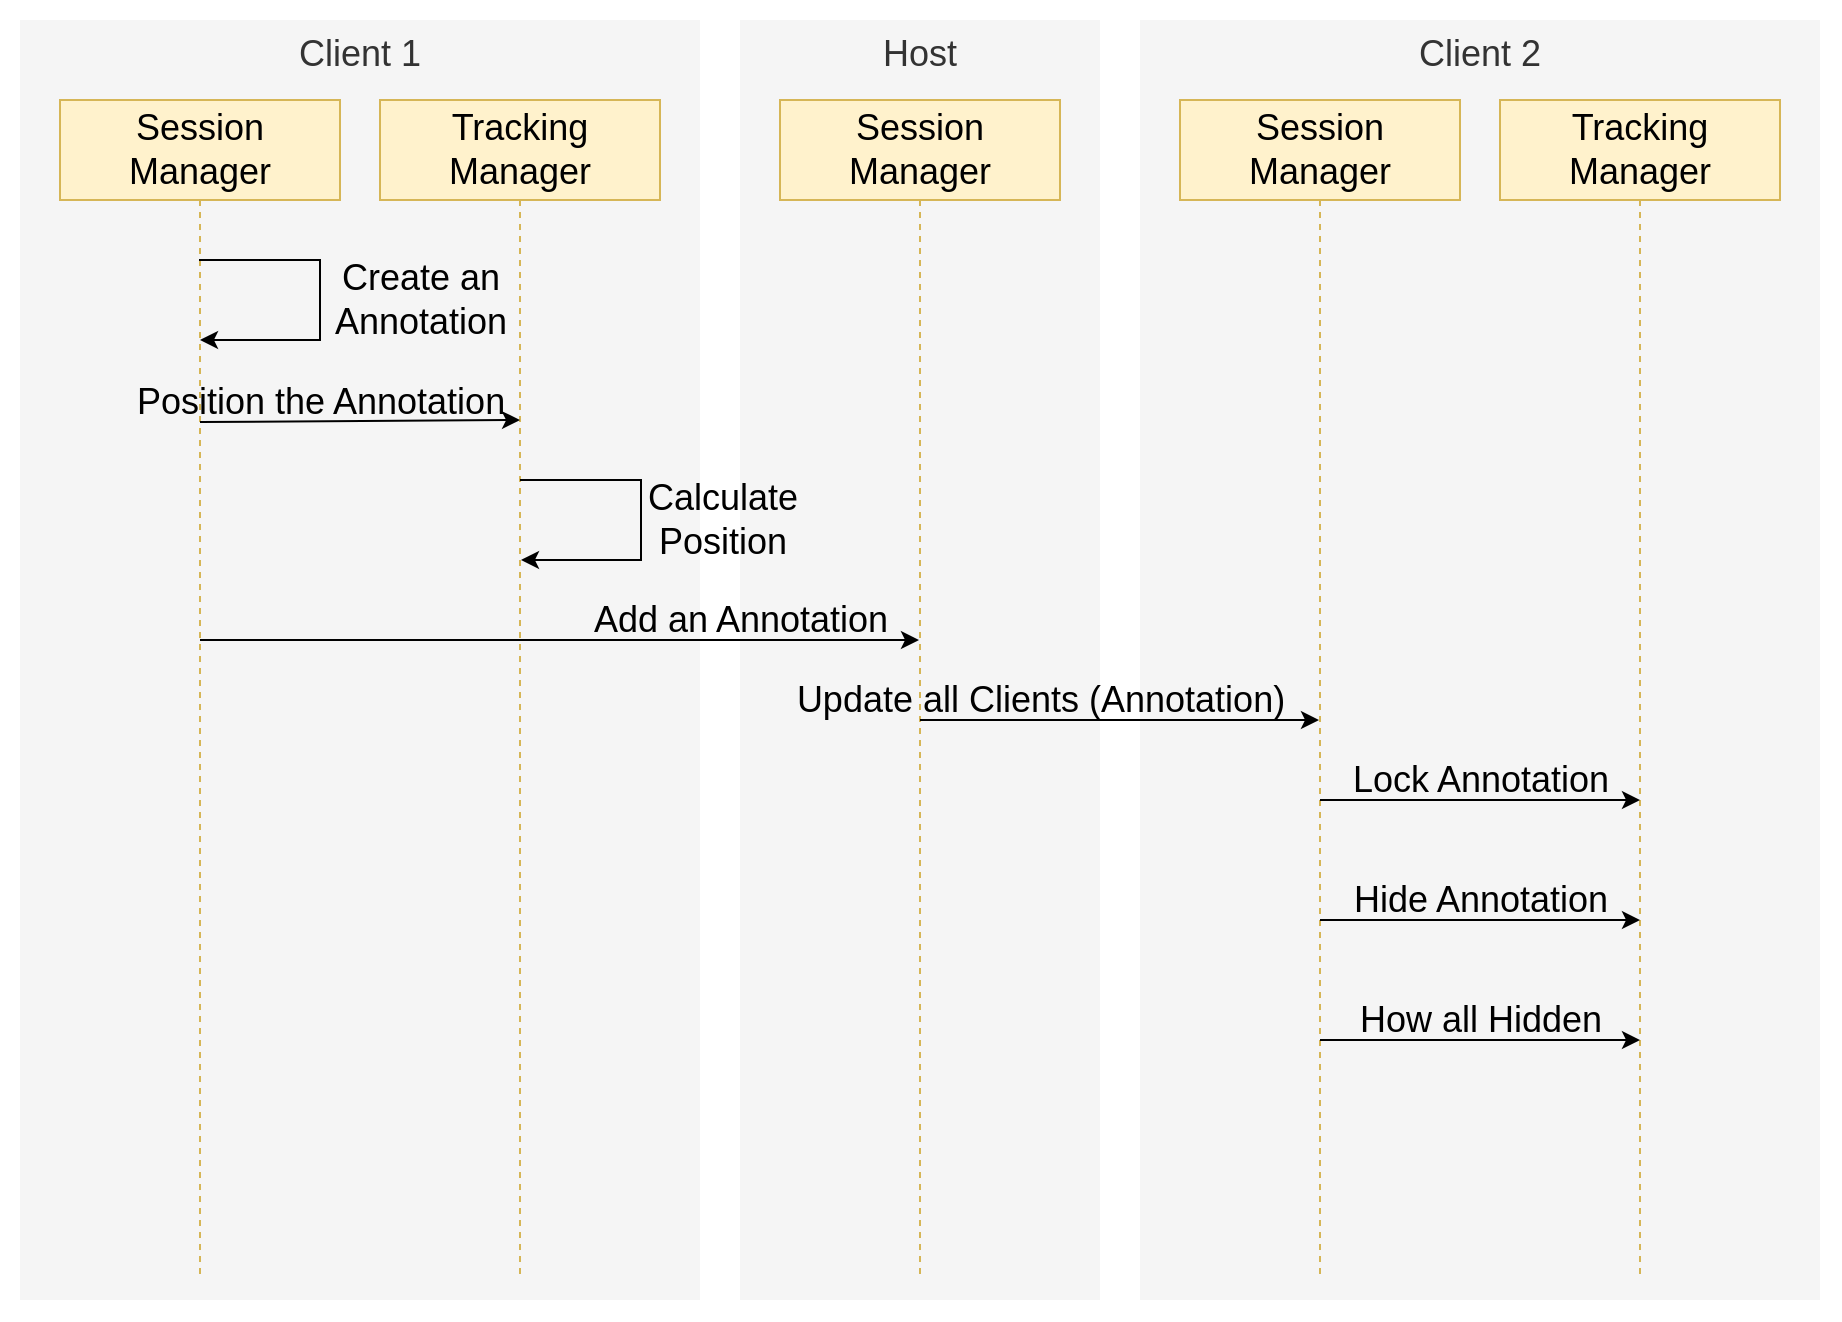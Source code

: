 <mxfile version="28.0.6">
  <diagram name="Page-1" id="0rfWOfyjAOf733A-oJOd">
    <mxGraphModel dx="1426" dy="841" grid="1" gridSize="10" guides="1" tooltips="1" connect="1" arrows="1" fold="1" page="1" pageScale="1" pageWidth="827" pageHeight="1169" math="0" shadow="0">
      <root>
        <mxCell id="0" />
        <mxCell id="1" parent="0" />
        <mxCell id="B6tf1ZhUQxjnIPDWgsCj-48" value="" style="rounded=0;whiteSpace=wrap;html=1;strokeColor=none;" parent="1" vertex="1">
          <mxGeometry x="90" y="30" width="920" height="660" as="geometry" />
        </mxCell>
        <mxCell id="B6tf1ZhUQxjnIPDWgsCj-47" value="Client 2" style="rounded=0;whiteSpace=wrap;html=1;fillColor=#f5f5f5;fontColor=#333333;strokeColor=none;verticalAlign=top;fontSize=18;" parent="1" vertex="1">
          <mxGeometry x="660" y="40" width="340" height="640" as="geometry" />
        </mxCell>
        <mxCell id="B6tf1ZhUQxjnIPDWgsCj-46" value="Host" style="rounded=0;whiteSpace=wrap;html=1;fillColor=#f5f5f5;fontColor=#333333;strokeColor=none;verticalAlign=top;fontSize=18;" parent="1" vertex="1">
          <mxGeometry x="460" y="40" width="180" height="640" as="geometry" />
        </mxCell>
        <mxCell id="B6tf1ZhUQxjnIPDWgsCj-45" value="Client 1" style="rounded=0;whiteSpace=wrap;html=1;fillColor=#f5f5f5;fontColor=#333333;strokeColor=none;verticalAlign=top;fontSize=18;" parent="1" vertex="1">
          <mxGeometry x="100" y="40" width="340" height="640" as="geometry" />
        </mxCell>
        <mxCell id="uIkM0Dpdz_mQOi9VMkWr-1" value="Session Manager" style="shape=umlLifeline;perimeter=lifelinePerimeter;whiteSpace=wrap;html=1;container=1;dropTarget=0;collapsible=0;recursiveResize=0;outlineConnect=0;portConstraint=eastwest;newEdgeStyle={&quot;curved&quot;:0,&quot;rounded&quot;:0};fontSize=18;size=50;fillColor=#fff2cc;strokeColor=#d6b656;" parent="1" vertex="1">
          <mxGeometry x="120" y="80" width="140" height="590" as="geometry" />
        </mxCell>
        <mxCell id="uIkM0Dpdz_mQOi9VMkWr-31" value="Session Manager" style="shape=umlLifeline;perimeter=lifelinePerimeter;whiteSpace=wrap;html=1;container=1;dropTarget=0;collapsible=0;recursiveResize=0;outlineConnect=0;portConstraint=eastwest;newEdgeStyle={&quot;curved&quot;:0,&quot;rounded&quot;:0};fontSize=18;size=50;fillColor=#fff2cc;strokeColor=#d6b656;" parent="1" vertex="1">
          <mxGeometry x="480" y="80" width="140" height="590" as="geometry" />
        </mxCell>
        <mxCell id="uIkM0Dpdz_mQOi9VMkWr-32" value="Tracking Manager" style="shape=umlLifeline;perimeter=lifelinePerimeter;whiteSpace=wrap;html=1;container=1;dropTarget=0;collapsible=0;recursiveResize=0;outlineConnect=0;portConstraint=eastwest;newEdgeStyle={&quot;curved&quot;:0,&quot;rounded&quot;:0};fontSize=18;size=50;fillColor=#fff2cc;strokeColor=#d6b656;" parent="1" vertex="1">
          <mxGeometry x="280" y="80" width="140" height="590" as="geometry" />
        </mxCell>
        <mxCell id="uIkM0Dpdz_mQOi9VMkWr-46" value="" style="endArrow=classic;html=1;rounded=0;snapToPoint=0;" parent="1" target="uIkM0Dpdz_mQOi9VMkWr-1" edge="1">
          <mxGeometry relative="1" as="geometry">
            <mxPoint x="189.5" y="160" as="sourcePoint" />
            <mxPoint x="476" y="160" as="targetPoint" />
            <Array as="points">
              <mxPoint x="250" y="160" />
              <mxPoint x="250" y="180" />
              <mxPoint x="250" y="200" />
            </Array>
          </mxGeometry>
        </mxCell>
        <mxCell id="uIkM0Dpdz_mQOi9VMkWr-47" value="Create an&lt;div&gt;Annotation&lt;/div&gt;" style="edgeLabel;resizable=0;html=1;;align=center;verticalAlign=middle;fontSize=18;labelBackgroundColor=none;" parent="uIkM0Dpdz_mQOi9VMkWr-46" connectable="0" vertex="1">
          <mxGeometry relative="1" as="geometry">
            <mxPoint x="50" as="offset" />
          </mxGeometry>
        </mxCell>
        <mxCell id="B6tf1ZhUQxjnIPDWgsCj-1" value="Tracking Manager" style="shape=umlLifeline;perimeter=lifelinePerimeter;whiteSpace=wrap;html=1;container=1;dropTarget=0;collapsible=0;recursiveResize=0;outlineConnect=0;portConstraint=eastwest;newEdgeStyle={&quot;curved&quot;:0,&quot;rounded&quot;:0};fontSize=18;size=50;fillColor=#fff2cc;strokeColor=#d6b656;" parent="1" vertex="1">
          <mxGeometry x="840" y="80" width="140" height="590" as="geometry" />
        </mxCell>
        <mxCell id="B6tf1ZhUQxjnIPDWgsCj-2" value="Session Manager" style="shape=umlLifeline;perimeter=lifelinePerimeter;whiteSpace=wrap;html=1;container=1;dropTarget=0;collapsible=0;recursiveResize=0;outlineConnect=0;portConstraint=eastwest;newEdgeStyle={&quot;curved&quot;:0,&quot;rounded&quot;:0};fontSize=18;size=50;fillColor=#fff2cc;strokeColor=#d6b656;" parent="1" vertex="1">
          <mxGeometry x="680" y="80" width="140" height="590" as="geometry" />
        </mxCell>
        <mxCell id="B6tf1ZhUQxjnIPDWgsCj-7" value="" style="endArrow=classic;html=1;rounded=0;snapToPoint=0;" parent="1" edge="1">
          <mxGeometry relative="1" as="geometry">
            <mxPoint x="190" y="241" as="sourcePoint" />
            <mxPoint x="350" y="240" as="targetPoint" />
          </mxGeometry>
        </mxCell>
        <mxCell id="B6tf1ZhUQxjnIPDWgsCj-8" value="Position the Annotation" style="edgeLabel;resizable=0;html=1;;align=center;verticalAlign=middle;fontSize=18;labelBackgroundColor=none;" parent="B6tf1ZhUQxjnIPDWgsCj-7" connectable="0" vertex="1">
          <mxGeometry relative="1" as="geometry">
            <mxPoint x="-20" y="-10" as="offset" />
          </mxGeometry>
        </mxCell>
        <mxCell id="B6tf1ZhUQxjnIPDWgsCj-11" value="" style="endArrow=classic;html=1;rounded=0;snapToPoint=0;" parent="1" edge="1">
          <mxGeometry relative="1" as="geometry">
            <mxPoint x="550" y="390" as="sourcePoint" />
            <mxPoint x="749.5" y="390" as="targetPoint" />
          </mxGeometry>
        </mxCell>
        <mxCell id="B6tf1ZhUQxjnIPDWgsCj-12" value="Update all Clients (Annotation)" style="edgeLabel;resizable=0;html=1;;align=center;verticalAlign=middle;fontSize=18;labelBackgroundColor=none;" parent="B6tf1ZhUQxjnIPDWgsCj-11" connectable="0" vertex="1">
          <mxGeometry relative="1" as="geometry">
            <mxPoint x="-40" y="-10" as="offset" />
          </mxGeometry>
        </mxCell>
        <mxCell id="B6tf1ZhUQxjnIPDWgsCj-13" value="" style="endArrow=classic;html=1;rounded=0;snapToPoint=0;" parent="1" edge="1">
          <mxGeometry relative="1" as="geometry">
            <mxPoint x="190" y="350" as="sourcePoint" />
            <mxPoint x="549.5" y="350" as="targetPoint" />
          </mxGeometry>
        </mxCell>
        <mxCell id="B6tf1ZhUQxjnIPDWgsCj-14" value="Add an Annotation" style="edgeLabel;resizable=0;html=1;;align=center;verticalAlign=middle;fontSize=18;labelBackgroundColor=none;" parent="B6tf1ZhUQxjnIPDWgsCj-13" connectable="0" vertex="1">
          <mxGeometry relative="1" as="geometry">
            <mxPoint x="90" y="-10" as="offset" />
          </mxGeometry>
        </mxCell>
        <mxCell id="B6tf1ZhUQxjnIPDWgsCj-18" value="" style="endArrow=classic;html=1;rounded=0;snapToPoint=0;" parent="1" edge="1">
          <mxGeometry relative="1" as="geometry">
            <mxPoint x="750" y="430" as="sourcePoint" />
            <mxPoint x="910" y="430" as="targetPoint" />
          </mxGeometry>
        </mxCell>
        <mxCell id="B6tf1ZhUQxjnIPDWgsCj-19" value="Lock Annotation" style="edgeLabel;resizable=0;html=1;;align=center;verticalAlign=middle;fontSize=18;labelBackgroundColor=none;" parent="B6tf1ZhUQxjnIPDWgsCj-18" connectable="0" vertex="1">
          <mxGeometry relative="1" as="geometry">
            <mxPoint y="-10" as="offset" />
          </mxGeometry>
        </mxCell>
        <mxCell id="z4ikS2yu3gqP8FQ_Pgj9-1" value="" style="endArrow=classic;html=1;rounded=0;snapToPoint=0;" edge="1" parent="1">
          <mxGeometry relative="1" as="geometry">
            <mxPoint x="350" y="270" as="sourcePoint" />
            <mxPoint x="350.5" y="310" as="targetPoint" />
            <Array as="points">
              <mxPoint x="410.5" y="270" />
              <mxPoint x="410.5" y="290" />
              <mxPoint x="410.5" y="310" />
            </Array>
          </mxGeometry>
        </mxCell>
        <mxCell id="z4ikS2yu3gqP8FQ_Pgj9-2" value="Calculate&lt;div&gt;Position&lt;/div&gt;" style="edgeLabel;resizable=0;html=1;;align=center;verticalAlign=middle;fontSize=18;labelBackgroundColor=none;" connectable="0" vertex="1" parent="z4ikS2yu3gqP8FQ_Pgj9-1">
          <mxGeometry relative="1" as="geometry">
            <mxPoint x="40" as="offset" />
          </mxGeometry>
        </mxCell>
        <mxCell id="z4ikS2yu3gqP8FQ_Pgj9-3" value="" style="endArrow=classic;html=1;rounded=0;snapToPoint=0;" edge="1" parent="1">
          <mxGeometry relative="1" as="geometry">
            <mxPoint x="750" y="490" as="sourcePoint" />
            <mxPoint x="910" y="490" as="targetPoint" />
          </mxGeometry>
        </mxCell>
        <mxCell id="z4ikS2yu3gqP8FQ_Pgj9-4" value="Hide Annotation" style="edgeLabel;resizable=0;html=1;;align=center;verticalAlign=middle;fontSize=18;labelBackgroundColor=none;" connectable="0" vertex="1" parent="z4ikS2yu3gqP8FQ_Pgj9-3">
          <mxGeometry relative="1" as="geometry">
            <mxPoint y="-10" as="offset" />
          </mxGeometry>
        </mxCell>
        <mxCell id="z4ikS2yu3gqP8FQ_Pgj9-5" value="" style="endArrow=classic;html=1;rounded=0;snapToPoint=0;" edge="1" parent="1">
          <mxGeometry relative="1" as="geometry">
            <mxPoint x="750" y="550" as="sourcePoint" />
            <mxPoint x="910" y="550" as="targetPoint" />
          </mxGeometry>
        </mxCell>
        <mxCell id="z4ikS2yu3gqP8FQ_Pgj9-6" value="How all Hidden" style="edgeLabel;resizable=0;html=1;;align=center;verticalAlign=middle;fontSize=18;labelBackgroundColor=none;" connectable="0" vertex="1" parent="z4ikS2yu3gqP8FQ_Pgj9-5">
          <mxGeometry relative="1" as="geometry">
            <mxPoint y="-10" as="offset" />
          </mxGeometry>
        </mxCell>
      </root>
    </mxGraphModel>
  </diagram>
</mxfile>
